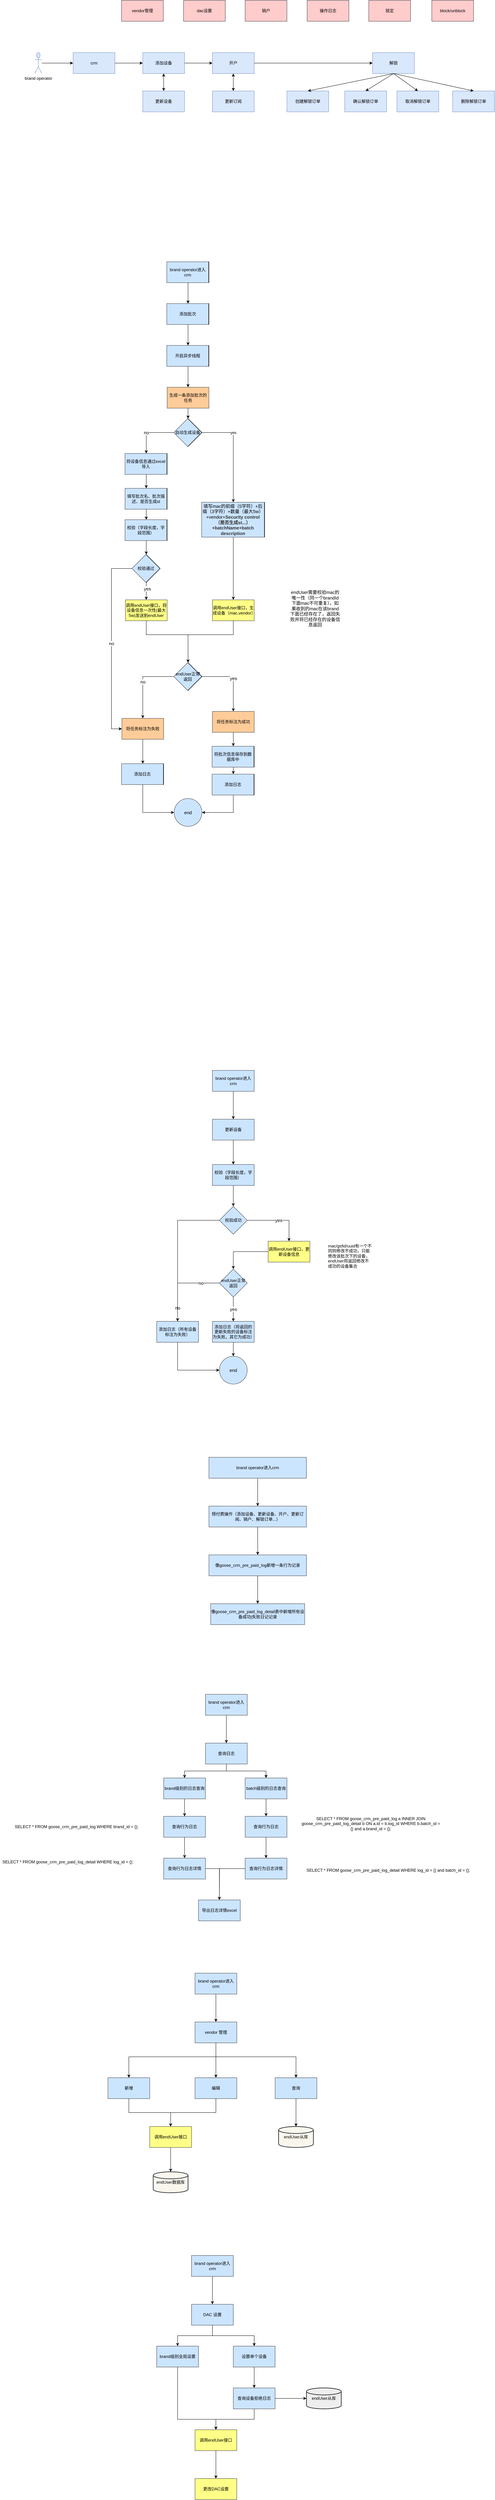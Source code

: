 <mxfile version="20.4.0" type="github">
  <diagram id="p1AXJYc_SpONw6VFGxzo" name="第 1 页">
    <mxGraphModel dx="2249" dy="1931" grid="1" gridSize="10" guides="1" tooltips="1" connect="1" arrows="1" fold="1" page="1" pageScale="1" pageWidth="827" pageHeight="1169" math="0" shadow="0">
      <root>
        <mxCell id="0" />
        <mxCell id="1" parent="0" />
        <mxCell id="GB9RlgLRgatuVVAukmtW-3" value="" style="edgeStyle=orthogonalEdgeStyle;rounded=0;orthogonalLoop=1;jettySize=auto;html=1;" parent="1" source="GB9RlgLRgatuVVAukmtW-1" target="GB9RlgLRgatuVVAukmtW-2" edge="1">
          <mxGeometry relative="1" as="geometry" />
        </mxCell>
        <mxCell id="GB9RlgLRgatuVVAukmtW-1" value="生成一条添加批次的任务" style="rounded=0;whiteSpace=wrap;html=1;fillColor=#ffcc99;strokeColor=#36393d;" parent="1" vertex="1">
          <mxGeometry x="190" y="10" width="120" height="60" as="geometry" />
        </mxCell>
        <mxCell id="GB9RlgLRgatuVVAukmtW-5" value="yes" style="edgeStyle=orthogonalEdgeStyle;rounded=0;orthogonalLoop=1;jettySize=auto;html=1;" parent="1" source="GB9RlgLRgatuVVAukmtW-2" target="GB9RlgLRgatuVVAukmtW-4" edge="1">
          <mxGeometry x="-0.379" relative="1" as="geometry">
            <Array as="points">
              <mxPoint x="380" y="140" />
            </Array>
            <mxPoint as="offset" />
          </mxGeometry>
        </mxCell>
        <mxCell id="GB9RlgLRgatuVVAukmtW-50" value="no" style="edgeStyle=orthogonalEdgeStyle;rounded=0;orthogonalLoop=1;jettySize=auto;html=1;fontSize=13;" parent="1" source="GB9RlgLRgatuVVAukmtW-2" target="GB9RlgLRgatuVVAukmtW-49" edge="1">
          <mxGeometry x="0.143" relative="1" as="geometry">
            <mxPoint as="offset" />
          </mxGeometry>
        </mxCell>
        <mxCell id="GB9RlgLRgatuVVAukmtW-2" value="自动生成设备" style="rhombus;whiteSpace=wrap;html=1;rounded=0;" parent="1" vertex="1">
          <mxGeometry x="210" y="100" width="80" height="80" as="geometry" />
        </mxCell>
        <mxCell id="ehhJM1RL-bTGxjUs8TGh-6" style="edgeStyle=orthogonalEdgeStyle;rounded=0;orthogonalLoop=1;jettySize=auto;html=1;" edge="1" parent="1" source="GB9RlgLRgatuVVAukmtW-4" target="GB9RlgLRgatuVVAukmtW-14">
          <mxGeometry relative="1" as="geometry" />
        </mxCell>
        <mxCell id="GB9RlgLRgatuVVAukmtW-4" value="&lt;font style=&quot;font-size: 13px;&quot;&gt;填写mac的前缀（5字符）+后缀（3字符）+数量（最大5w）+vendor+&lt;span style=&quot;color: rgb(51, 51, 51); font-family: &amp;quot;Arial Negreta&amp;quot;, &amp;quot;Arial Normal&amp;quot;, Arial, sans-serif; font-weight: 700; text-align: left;&quot;&gt;Security control（是否生成st...）+batchName+batch description&lt;/span&gt;&lt;/font&gt;" style="whiteSpace=wrap;html=1;rounded=0;" parent="1" vertex="1">
          <mxGeometry x="290" y="340" width="180" height="100" as="geometry" />
        </mxCell>
        <mxCell id="GB9RlgLRgatuVVAukmtW-21" value="" style="edgeStyle=orthogonalEdgeStyle;rounded=0;orthogonalLoop=1;jettySize=auto;html=1;fontSize=13;" parent="1" source="GB9RlgLRgatuVVAukmtW-14" target="GB9RlgLRgatuVVAukmtW-20" edge="1">
          <mxGeometry relative="1" as="geometry">
            <Array as="points">
              <mxPoint x="380" y="720" />
              <mxPoint x="250" y="720" />
            </Array>
          </mxGeometry>
        </mxCell>
        <mxCell id="GB9RlgLRgatuVVAukmtW-23" value="yes" style="edgeStyle=orthogonalEdgeStyle;rounded=0;orthogonalLoop=1;jettySize=auto;html=1;fontSize=13;entryX=0.5;entryY=0;entryDx=0;entryDy=0;" parent="1" source="GB9RlgLRgatuVVAukmtW-20" target="GB9RlgLRgatuVVAukmtW-39" edge="1">
          <mxGeometry relative="1" as="geometry">
            <mxPoint x="380" y="980" as="targetPoint" />
          </mxGeometry>
        </mxCell>
        <mxCell id="GB9RlgLRgatuVVAukmtW-31" value="no" style="edgeStyle=orthogonalEdgeStyle;rounded=0;orthogonalLoop=1;jettySize=auto;html=1;fontSize=13;entryX=0.5;entryY=0;entryDx=0;entryDy=0;" parent="1" source="GB9RlgLRgatuVVAukmtW-20" target="GB9RlgLRgatuVVAukmtW-33" edge="1">
          <mxGeometry relative="1" as="geometry">
            <mxPoint x="180" y="850" as="targetPoint" />
          </mxGeometry>
        </mxCell>
        <mxCell id="GB9RlgLRgatuVVAukmtW-20" value="endUser正常返回" style="rhombus;whiteSpace=wrap;html=1;rounded=0;" parent="1" vertex="1">
          <mxGeometry x="210" y="800" width="80" height="80" as="geometry" />
        </mxCell>
        <mxCell id="GB9RlgLRgatuVVAukmtW-24" value="end" style="ellipse;whiteSpace=wrap;html=1;aspect=fixed;fontSize=13;fillColor=#cce5ff;strokeColor=#36393d;" parent="1" vertex="1">
          <mxGeometry x="210" y="1190" width="80" height="80" as="geometry" />
        </mxCell>
        <mxCell id="ehhJM1RL-bTGxjUs8TGh-2" value="" style="edgeStyle=orthogonalEdgeStyle;rounded=0;orthogonalLoop=1;jettySize=auto;html=1;" edge="1" parent="1" source="GB9RlgLRgatuVVAukmtW-33" target="ehhJM1RL-bTGxjUs8TGh-1">
          <mxGeometry relative="1" as="geometry" />
        </mxCell>
        <mxCell id="GB9RlgLRgatuVVAukmtW-33" value="将任务标注为失败" style="whiteSpace=wrap;html=1;rounded=0;fillColor=#ffcc99;strokeColor=#36393d;" parent="1" vertex="1">
          <mxGeometry x="60" y="960" width="120" height="60" as="geometry" />
        </mxCell>
        <mxCell id="GB9RlgLRgatuVVAukmtW-59" value="" style="edgeStyle=orthogonalEdgeStyle;rounded=0;orthogonalLoop=1;jettySize=auto;html=1;fontSize=13;" parent="1" source="GB9RlgLRgatuVVAukmtW-35" target="GB9RlgLRgatuVVAukmtW-58" edge="1">
          <mxGeometry relative="1" as="geometry" />
        </mxCell>
        <mxCell id="GB9RlgLRgatuVVAukmtW-35" value="添加批次" style="rounded=0;whiteSpace=wrap;html=1;" parent="1" vertex="1">
          <mxGeometry x="190" y="-230" width="120" height="60" as="geometry" />
        </mxCell>
        <mxCell id="GB9RlgLRgatuVVAukmtW-38" value="" style="edgeStyle=orthogonalEdgeStyle;rounded=0;orthogonalLoop=1;jettySize=auto;html=1;fontSize=13;" parent="1" source="GB9RlgLRgatuVVAukmtW-37" target="GB9RlgLRgatuVVAukmtW-35" edge="1">
          <mxGeometry relative="1" as="geometry" />
        </mxCell>
        <mxCell id="GB9RlgLRgatuVVAukmtW-37" value="brand operator进入crm" style="rounded=0;whiteSpace=wrap;html=1;" parent="1" vertex="1">
          <mxGeometry x="190" y="-350" width="120" height="60" as="geometry" />
        </mxCell>
        <mxCell id="GB9RlgLRgatuVVAukmtW-128" value="" style="edgeStyle=orthogonalEdgeStyle;rounded=0;orthogonalLoop=1;jettySize=auto;html=1;fontSize=13;" parent="1" source="GB9RlgLRgatuVVAukmtW-39" target="GB9RlgLRgatuVVAukmtW-127" edge="1">
          <mxGeometry relative="1" as="geometry" />
        </mxCell>
        <mxCell id="GB9RlgLRgatuVVAukmtW-39" value="将任务标注为成功" style="whiteSpace=wrap;html=1;rounded=0;fillColor=#ffcc99;strokeColor=#36393d;" parent="1" vertex="1">
          <mxGeometry x="320" y="940" width="120" height="60" as="geometry" />
        </mxCell>
        <mxCell id="GB9RlgLRgatuVVAukmtW-46" value="endUser需要校验mac的唯一性（同一个brandId下面mac不可重复），如果收到的mac在该brand下面已经存在了，返回失败并将已经存在的设备信息返回" style="text;html=1;strokeColor=none;fillColor=none;align=center;verticalAlign=middle;whiteSpace=wrap;rounded=0;fontSize=13;" parent="1" vertex="1">
          <mxGeometry x="540" y="580" width="150" height="130" as="geometry" />
        </mxCell>
        <mxCell id="GB9RlgLRgatuVVAukmtW-77" value="" style="edgeStyle=orthogonalEdgeStyle;rounded=0;orthogonalLoop=1;jettySize=auto;html=1;fontSize=13;" parent="1" source="GB9RlgLRgatuVVAukmtW-49" target="GB9RlgLRgatuVVAukmtW-76" edge="1">
          <mxGeometry relative="1" as="geometry" />
        </mxCell>
        <mxCell id="GB9RlgLRgatuVVAukmtW-49" value="将设备信息通过excel导入" style="whiteSpace=wrap;html=1;rounded=0;" parent="1" vertex="1">
          <mxGeometry x="70" y="200" width="120" height="60" as="geometry" />
        </mxCell>
        <mxCell id="GB9RlgLRgatuVVAukmtW-54" value="" style="edgeStyle=orthogonalEdgeStyle;rounded=0;orthogonalLoop=1;jettySize=auto;html=1;fontSize=13;" parent="1" source="GB9RlgLRgatuVVAukmtW-51" target="GB9RlgLRgatuVVAukmtW-53" edge="1">
          <mxGeometry relative="1" as="geometry" />
        </mxCell>
        <mxCell id="GB9RlgLRgatuVVAukmtW-51" value="校验（字段长度，字段范围）" style="whiteSpace=wrap;html=1;rounded=0;" parent="1" vertex="1">
          <mxGeometry x="70" y="390" width="120" height="60" as="geometry" />
        </mxCell>
        <mxCell id="GB9RlgLRgatuVVAukmtW-56" value="no" style="edgeStyle=orthogonalEdgeStyle;rounded=0;orthogonalLoop=1;jettySize=auto;html=1;fontSize=13;entryX=0;entryY=0.5;entryDx=0;entryDy=0;" parent="1" source="GB9RlgLRgatuVVAukmtW-53" target="GB9RlgLRgatuVVAukmtW-33" edge="1">
          <mxGeometry relative="1" as="geometry">
            <mxPoint x="340" y="1620" as="targetPoint" />
            <Array as="points">
              <mxPoint x="30" y="530" />
              <mxPoint x="30" y="990" />
            </Array>
          </mxGeometry>
        </mxCell>
        <mxCell id="GB9RlgLRgatuVVAukmtW-125" style="edgeStyle=orthogonalEdgeStyle;rounded=0;orthogonalLoop=1;jettySize=auto;html=1;entryX=0.5;entryY=0;entryDx=0;entryDy=0;fontSize=13;" parent="1" source="GB9RlgLRgatuVVAukmtW-53" target="GB9RlgLRgatuVVAukmtW-79" edge="1">
          <mxGeometry relative="1" as="geometry" />
        </mxCell>
        <mxCell id="GB9RlgLRgatuVVAukmtW-126" value="yes" style="edgeLabel;html=1;align=center;verticalAlign=middle;resizable=0;points=[];fontSize=13;" parent="GB9RlgLRgatuVVAukmtW-125" vertex="1" connectable="0">
          <mxGeometry x="-0.306" y="3" relative="1" as="geometry">
            <mxPoint as="offset" />
          </mxGeometry>
        </mxCell>
        <mxCell id="GB9RlgLRgatuVVAukmtW-53" value="校验通过" style="rhombus;whiteSpace=wrap;html=1;rounded=0;" parent="1" vertex="1">
          <mxGeometry x="90" y="490" width="80" height="80" as="geometry" />
        </mxCell>
        <mxCell id="GB9RlgLRgatuVVAukmtW-60" value="" style="edgeStyle=orthogonalEdgeStyle;rounded=0;orthogonalLoop=1;jettySize=auto;html=1;fontSize=13;" parent="1" source="GB9RlgLRgatuVVAukmtW-58" target="GB9RlgLRgatuVVAukmtW-1" edge="1">
          <mxGeometry relative="1" as="geometry" />
        </mxCell>
        <mxCell id="GB9RlgLRgatuVVAukmtW-58" value="开启异步线程" style="rounded=0;whiteSpace=wrap;html=1;" parent="1" vertex="1">
          <mxGeometry x="190" y="-110" width="120" height="60" as="geometry" />
        </mxCell>
        <mxCell id="GB9RlgLRgatuVVAukmtW-78" value="" style="edgeStyle=orthogonalEdgeStyle;rounded=0;orthogonalLoop=1;jettySize=auto;html=1;fontSize=13;" parent="1" source="GB9RlgLRgatuVVAukmtW-76" target="GB9RlgLRgatuVVAukmtW-51" edge="1">
          <mxGeometry relative="1" as="geometry" />
        </mxCell>
        <mxCell id="GB9RlgLRgatuVVAukmtW-76" value="填写批次名、批次描述、是否生成st" style="whiteSpace=wrap;html=1;rounded=0;" parent="1" vertex="1">
          <mxGeometry x="70" y="300" width="120" height="60" as="geometry" />
        </mxCell>
        <mxCell id="GB9RlgLRgatuVVAukmtW-82" style="edgeStyle=orthogonalEdgeStyle;rounded=0;orthogonalLoop=1;jettySize=auto;html=1;entryX=0.5;entryY=0;entryDx=0;entryDy=0;fontSize=13;" parent="1" source="GB9RlgLRgatuVVAukmtW-79" target="GB9RlgLRgatuVVAukmtW-20" edge="1">
          <mxGeometry relative="1" as="geometry">
            <Array as="points">
              <mxPoint x="130" y="720" />
              <mxPoint x="250" y="720" />
            </Array>
          </mxGeometry>
        </mxCell>
        <mxCell id="GB9RlgLRgatuVVAukmtW-79" value="调用endUser接口，将设备信息一次性(最大5w)发送到endUser" style="whiteSpace=wrap;html=1;rounded=0;fillColor=#ffff88;strokeColor=#36393d;" parent="1" vertex="1">
          <mxGeometry x="70" y="620" width="120" height="60" as="geometry" />
        </mxCell>
        <mxCell id="GB9RlgLRgatuVVAukmtW-99" value="" style="edgeStyle=orthogonalEdgeStyle;rounded=0;orthogonalLoop=1;jettySize=auto;html=1;fontSize=13;entryX=0.5;entryY=0;entryDx=0;entryDy=0;" parent="1" source="GB9RlgLRgatuVVAukmtW-84" target="GB9RlgLRgatuVVAukmtW-89" edge="1">
          <mxGeometry relative="1" as="geometry">
            <mxPoint x="380" y="2090" as="targetPoint" />
          </mxGeometry>
        </mxCell>
        <mxCell id="GB9RlgLRgatuVVAukmtW-84" value="更新设备" style="rounded=0;whiteSpace=wrap;html=1;fillColor=#cce5ff;strokeColor=#36393d;" parent="1" vertex="1">
          <mxGeometry x="320" y="2110" width="120" height="60" as="geometry" />
        </mxCell>
        <mxCell id="GB9RlgLRgatuVVAukmtW-85" value="" style="edgeStyle=orthogonalEdgeStyle;rounded=0;orthogonalLoop=1;jettySize=auto;html=1;fontSize=13;" parent="1" source="GB9RlgLRgatuVVAukmtW-86" target="GB9RlgLRgatuVVAukmtW-84" edge="1">
          <mxGeometry relative="1" as="geometry" />
        </mxCell>
        <mxCell id="GB9RlgLRgatuVVAukmtW-86" value="brand operator进入crm" style="rounded=0;whiteSpace=wrap;html=1;fillColor=#cce5ff;strokeColor=#36393d;" parent="1" vertex="1">
          <mxGeometry x="320" y="1970" width="120" height="60" as="geometry" />
        </mxCell>
        <mxCell id="GB9RlgLRgatuVVAukmtW-92" value="" style="edgeStyle=orthogonalEdgeStyle;rounded=0;orthogonalLoop=1;jettySize=auto;html=1;fontSize=13;" parent="1" source="GB9RlgLRgatuVVAukmtW-89" target="GB9RlgLRgatuVVAukmtW-91" edge="1">
          <mxGeometry relative="1" as="geometry" />
        </mxCell>
        <mxCell id="GB9RlgLRgatuVVAukmtW-89" value="校验（字段长度，字段范围）" style="whiteSpace=wrap;html=1;rounded=0;fillColor=#cce5ff;strokeColor=#36393d;" parent="1" vertex="1">
          <mxGeometry x="320" y="2240" width="120" height="60" as="geometry" />
        </mxCell>
        <mxCell id="GB9RlgLRgatuVVAukmtW-94" value="yes" style="edgeStyle=orthogonalEdgeStyle;rounded=0;orthogonalLoop=1;jettySize=auto;html=1;fontSize=13;" parent="1" source="GB9RlgLRgatuVVAukmtW-91" target="GB9RlgLRgatuVVAukmtW-93" edge="1">
          <mxGeometry relative="1" as="geometry" />
        </mxCell>
        <mxCell id="GB9RlgLRgatuVVAukmtW-120" style="edgeStyle=orthogonalEdgeStyle;rounded=0;orthogonalLoop=1;jettySize=auto;html=1;entryX=0.5;entryY=0;entryDx=0;entryDy=0;fontSize=13;" parent="1" source="GB9RlgLRgatuVVAukmtW-91" target="GB9RlgLRgatuVVAukmtW-116" edge="1">
          <mxGeometry relative="1" as="geometry" />
        </mxCell>
        <mxCell id="GB9RlgLRgatuVVAukmtW-121" value="no" style="edgeLabel;html=1;align=center;verticalAlign=middle;resizable=0;points=[];fontSize=13;" parent="GB9RlgLRgatuVVAukmtW-120" vertex="1" connectable="0">
          <mxGeometry x="0.08" y="-1" relative="1" as="geometry">
            <mxPoint x="1" y="149" as="offset" />
          </mxGeometry>
        </mxCell>
        <mxCell id="GB9RlgLRgatuVVAukmtW-91" value="校验成功" style="rhombus;whiteSpace=wrap;html=1;rounded=0;fillColor=#cce5ff;strokeColor=#36393d;" parent="1" vertex="1">
          <mxGeometry x="340" y="2360" width="80" height="80" as="geometry" />
        </mxCell>
        <mxCell id="ehhJM1RL-bTGxjUs8TGh-8" style="edgeStyle=orthogonalEdgeStyle;rounded=0;orthogonalLoop=1;jettySize=auto;html=1;entryX=0.5;entryY=0;entryDx=0;entryDy=0;" edge="1" parent="1" source="GB9RlgLRgatuVVAukmtW-93" target="GB9RlgLRgatuVVAukmtW-103">
          <mxGeometry relative="1" as="geometry" />
        </mxCell>
        <mxCell id="GB9RlgLRgatuVVAukmtW-93" value="调用endUser接口，更新设备信息" style="whiteSpace=wrap;html=1;rounded=0;fillColor=#ffff88;strokeColor=#36393d;" parent="1" vertex="1">
          <mxGeometry x="480" y="2460" width="120" height="60" as="geometry" />
        </mxCell>
        <mxCell id="GB9RlgLRgatuVVAukmtW-101" value="yes" style="edgeStyle=orthogonalEdgeStyle;rounded=0;orthogonalLoop=1;jettySize=auto;html=1;fontSize=13;entryX=0.5;entryY=0;entryDx=0;entryDy=0;" parent="1" source="GB9RlgLRgatuVVAukmtW-103" target="GB9RlgLRgatuVVAukmtW-113" edge="1">
          <mxGeometry relative="1" as="geometry">
            <mxPoint x="380" y="2750" as="targetPoint" />
          </mxGeometry>
        </mxCell>
        <mxCell id="GB9RlgLRgatuVVAukmtW-102" value="no" style="edgeStyle=orthogonalEdgeStyle;rounded=0;orthogonalLoop=1;jettySize=auto;html=1;fontSize=13;entryX=0.5;entryY=0;entryDx=0;entryDy=0;" parent="1" source="GB9RlgLRgatuVVAukmtW-103" target="GB9RlgLRgatuVVAukmtW-116" edge="1">
          <mxGeometry x="-0.538" relative="1" as="geometry">
            <mxPoint x="240" y="2640" as="targetPoint" />
            <mxPoint as="offset" />
            <Array as="points">
              <mxPoint x="220" y="2580" />
            </Array>
          </mxGeometry>
        </mxCell>
        <mxCell id="GB9RlgLRgatuVVAukmtW-103" value="endUser正常返回" style="rhombus;whiteSpace=wrap;html=1;rounded=0;fillColor=#cce5ff;strokeColor=#36393d;" parent="1" vertex="1">
          <mxGeometry x="340" y="2540" width="80" height="80" as="geometry" />
        </mxCell>
        <mxCell id="GB9RlgLRgatuVVAukmtW-104" value="end" style="ellipse;whiteSpace=wrap;html=1;aspect=fixed;fontSize=13;fillColor=#cce5ff;strokeColor=#36393d;" parent="1" vertex="1">
          <mxGeometry x="340" y="2790" width="80" height="80" as="geometry" />
        </mxCell>
        <mxCell id="GB9RlgLRgatuVVAukmtW-115" value="" style="edgeStyle=orthogonalEdgeStyle;rounded=0;orthogonalLoop=1;jettySize=auto;html=1;fontSize=13;" parent="1" source="GB9RlgLRgatuVVAukmtW-113" target="GB9RlgLRgatuVVAukmtW-104" edge="1">
          <mxGeometry relative="1" as="geometry" />
        </mxCell>
        <mxCell id="GB9RlgLRgatuVVAukmtW-113" value="添加日志（将返回的更新失败的设备标注为失败，其它为成功）" style="whiteSpace=wrap;html=1;rounded=0;fillColor=#cce5ff;strokeColor=#36393d;" parent="1" vertex="1">
          <mxGeometry x="320" y="2690" width="120" height="60" as="geometry" />
        </mxCell>
        <mxCell id="GB9RlgLRgatuVVAukmtW-117" style="edgeStyle=orthogonalEdgeStyle;rounded=0;orthogonalLoop=1;jettySize=auto;html=1;entryX=0;entryY=0.5;entryDx=0;entryDy=0;fontSize=13;" parent="1" source="GB9RlgLRgatuVVAukmtW-116" target="GB9RlgLRgatuVVAukmtW-104" edge="1">
          <mxGeometry relative="1" as="geometry">
            <Array as="points">
              <mxPoint x="220" y="2830" />
            </Array>
          </mxGeometry>
        </mxCell>
        <mxCell id="GB9RlgLRgatuVVAukmtW-116" value="添加日志（所有设备标注为失败）" style="whiteSpace=wrap;html=1;rounded=0;fillColor=#cce5ff;strokeColor=#36393d;" parent="1" vertex="1">
          <mxGeometry x="160" y="2690" width="120" height="60" as="geometry" />
        </mxCell>
        <mxCell id="GB9RlgLRgatuVVAukmtW-124" value="" style="edgeStyle=orthogonalEdgeStyle;rounded=0;orthogonalLoop=1;jettySize=auto;html=1;fontSize=13;" parent="1" source="GB9RlgLRgatuVVAukmtW-122" target="GB9RlgLRgatuVVAukmtW-24" edge="1">
          <mxGeometry relative="1" as="geometry">
            <Array as="points">
              <mxPoint x="380" y="1230" />
            </Array>
          </mxGeometry>
        </mxCell>
        <mxCell id="GB9RlgLRgatuVVAukmtW-122" value="添加日志" style="whiteSpace=wrap;html=1;rounded=0;" parent="1" vertex="1">
          <mxGeometry x="320" y="1120" width="120" height="60" as="geometry" />
        </mxCell>
        <mxCell id="GB9RlgLRgatuVVAukmtW-129" value="" style="edgeStyle=orthogonalEdgeStyle;rounded=0;orthogonalLoop=1;jettySize=auto;html=1;fontSize=13;" parent="1" source="GB9RlgLRgatuVVAukmtW-127" target="GB9RlgLRgatuVVAukmtW-122" edge="1">
          <mxGeometry relative="1" as="geometry" />
        </mxCell>
        <mxCell id="GB9RlgLRgatuVVAukmtW-127" value="将批次信息保存到数据库中" style="whiteSpace=wrap;html=1;rounded=0;" parent="1" vertex="1">
          <mxGeometry x="320" y="1040" width="120" height="60" as="geometry" />
        </mxCell>
        <mxCell id="ehhJM1RL-bTGxjUs8TGh-3" style="edgeStyle=orthogonalEdgeStyle;rounded=0;orthogonalLoop=1;jettySize=auto;html=1;entryX=0;entryY=0.5;entryDx=0;entryDy=0;" edge="1" parent="1" source="ehhJM1RL-bTGxjUs8TGh-1" target="GB9RlgLRgatuVVAukmtW-24">
          <mxGeometry relative="1" as="geometry">
            <Array as="points">
              <mxPoint x="120" y="1230" />
            </Array>
          </mxGeometry>
        </mxCell>
        <mxCell id="ehhJM1RL-bTGxjUs8TGh-1" value="添加日志" style="whiteSpace=wrap;html=1;rounded=0;" vertex="1" parent="1">
          <mxGeometry x="60" y="1090" width="120" height="60" as="geometry" />
        </mxCell>
        <mxCell id="GB9RlgLRgatuVVAukmtW-14" value="调用endUser接口，生成设备（mac,vendor）" style="whiteSpace=wrap;html=1;rounded=0;fillColor=#ffff88;strokeColor=#36393d;" parent="1" vertex="1">
          <mxGeometry x="320" y="620" width="120" height="60" as="geometry" />
        </mxCell>
        <mxCell id="ehhJM1RL-bTGxjUs8TGh-10" value="mac/gsfid/uuid有一个不同则修改不成功，只能修改该批次下的设备，endUser将返回修改不成功的设备集合" style="text;whiteSpace=wrap;html=1;" vertex="1" parent="1">
          <mxGeometry x="650" y="2460" width="130" height="40" as="geometry" />
        </mxCell>
        <mxCell id="ehhJM1RL-bTGxjUs8TGh-13" value="" style="edgeStyle=orthogonalEdgeStyle;rounded=0;orthogonalLoop=1;jettySize=auto;html=1;" edge="1" parent="1" source="ehhJM1RL-bTGxjUs8TGh-11" target="ehhJM1RL-bTGxjUs8TGh-12">
          <mxGeometry relative="1" as="geometry" />
        </mxCell>
        <mxCell id="ehhJM1RL-bTGxjUs8TGh-11" value="brand operator进入crm" style="rounded=0;whiteSpace=wrap;html=1;fillColor=#cce5ff;strokeColor=#36393d;" vertex="1" parent="1">
          <mxGeometry x="310" y="3080" width="280" height="60" as="geometry" />
        </mxCell>
        <mxCell id="ehhJM1RL-bTGxjUs8TGh-24" value="" style="edgeStyle=orthogonalEdgeStyle;rounded=0;orthogonalLoop=1;jettySize=auto;html=1;" edge="1" parent="1" source="ehhJM1RL-bTGxjUs8TGh-12" target="ehhJM1RL-bTGxjUs8TGh-23">
          <mxGeometry relative="1" as="geometry" />
        </mxCell>
        <mxCell id="ehhJM1RL-bTGxjUs8TGh-12" value="预付费操作（添加设备、更新设备、开户、更新订阅、销户、解锁订单...）" style="whiteSpace=wrap;html=1;rounded=0;fillColor=#cce5ff;strokeColor=#36393d;" vertex="1" parent="1">
          <mxGeometry x="310" y="3220" width="280" height="60" as="geometry" />
        </mxCell>
        <mxCell id="ehhJM1RL-bTGxjUs8TGh-26" value="" style="edgeStyle=orthogonalEdgeStyle;rounded=0;orthogonalLoop=1;jettySize=auto;html=1;" edge="1" parent="1" source="ehhJM1RL-bTGxjUs8TGh-23" target="ehhJM1RL-bTGxjUs8TGh-25">
          <mxGeometry relative="1" as="geometry" />
        </mxCell>
        <mxCell id="ehhJM1RL-bTGxjUs8TGh-23" value="像goose_crm_pre_paid_log新增一条行为记录" style="whiteSpace=wrap;html=1;rounded=0;fillColor=#cce5ff;strokeColor=#36393d;" vertex="1" parent="1">
          <mxGeometry x="310" y="3360" width="280" height="60" as="geometry" />
        </mxCell>
        <mxCell id="ehhJM1RL-bTGxjUs8TGh-25" value="像goose_crm_pre_paid_log_detail表中新增所有设备成功|失败日记记录" style="whiteSpace=wrap;html=1;rounded=0;fillColor=#cce5ff;strokeColor=#36393d;" vertex="1" parent="1">
          <mxGeometry x="315" y="3500" width="270" height="60" as="geometry" />
        </mxCell>
        <mxCell id="ehhJM1RL-bTGxjUs8TGh-29" value="" style="edgeStyle=orthogonalEdgeStyle;rounded=0;orthogonalLoop=1;jettySize=auto;html=1;" edge="1" parent="1" source="ehhJM1RL-bTGxjUs8TGh-27" target="ehhJM1RL-bTGxjUs8TGh-28">
          <mxGeometry relative="1" as="geometry" />
        </mxCell>
        <mxCell id="ehhJM1RL-bTGxjUs8TGh-27" value="brand operator进入crm" style="rounded=0;whiteSpace=wrap;html=1;" vertex="1" parent="1">
          <mxGeometry x="300" y="3760" width="120" height="60" as="geometry" />
        </mxCell>
        <mxCell id="ehhJM1RL-bTGxjUs8TGh-37" style="edgeStyle=orthogonalEdgeStyle;rounded=0;orthogonalLoop=1;jettySize=auto;html=1;entryX=0.5;entryY=0;entryDx=0;entryDy=0;" edge="1" parent="1" source="ehhJM1RL-bTGxjUs8TGh-28" target="ehhJM1RL-bTGxjUs8TGh-31">
          <mxGeometry relative="1" as="geometry">
            <mxPoint x="230" y="3990" as="targetPoint" />
          </mxGeometry>
        </mxCell>
        <mxCell id="ehhJM1RL-bTGxjUs8TGh-38" style="edgeStyle=orthogonalEdgeStyle;rounded=0;orthogonalLoop=1;jettySize=auto;html=1;entryX=0.5;entryY=0;entryDx=0;entryDy=0;" edge="1" parent="1" source="ehhJM1RL-bTGxjUs8TGh-28" target="ehhJM1RL-bTGxjUs8TGh-32">
          <mxGeometry relative="1" as="geometry" />
        </mxCell>
        <mxCell id="ehhJM1RL-bTGxjUs8TGh-28" value="查询日志" style="whiteSpace=wrap;html=1;rounded=0;" vertex="1" parent="1">
          <mxGeometry x="300" y="3900" width="120" height="60" as="geometry" />
        </mxCell>
        <mxCell id="ehhJM1RL-bTGxjUs8TGh-39" value="" style="edgeStyle=orthogonalEdgeStyle;rounded=0;orthogonalLoop=1;jettySize=auto;html=1;" edge="1" parent="1" source="ehhJM1RL-bTGxjUs8TGh-31" target="ehhJM1RL-bTGxjUs8TGh-33">
          <mxGeometry relative="1" as="geometry" />
        </mxCell>
        <mxCell id="ehhJM1RL-bTGxjUs8TGh-31" value="brand级别的日志查询" style="whiteSpace=wrap;html=1;rounded=0;" vertex="1" parent="1">
          <mxGeometry x="180" y="4000" width="120" height="60" as="geometry" />
        </mxCell>
        <mxCell id="ehhJM1RL-bTGxjUs8TGh-40" value="" style="edgeStyle=orthogonalEdgeStyle;rounded=0;orthogonalLoop=1;jettySize=auto;html=1;" edge="1" parent="1" source="ehhJM1RL-bTGxjUs8TGh-32" target="ehhJM1RL-bTGxjUs8TGh-34">
          <mxGeometry relative="1" as="geometry" />
        </mxCell>
        <mxCell id="ehhJM1RL-bTGxjUs8TGh-32" value="batch级别的日志查询" style="whiteSpace=wrap;html=1;rounded=0;" vertex="1" parent="1">
          <mxGeometry x="414" y="4000" width="120" height="60" as="geometry" />
        </mxCell>
        <mxCell id="ehhJM1RL-bTGxjUs8TGh-42" value="" style="edgeStyle=orthogonalEdgeStyle;rounded=0;orthogonalLoop=1;jettySize=auto;html=1;" edge="1" parent="1" source="ehhJM1RL-bTGxjUs8TGh-33" target="ehhJM1RL-bTGxjUs8TGh-35">
          <mxGeometry relative="1" as="geometry" />
        </mxCell>
        <mxCell id="ehhJM1RL-bTGxjUs8TGh-33" value="查询行为日志" style="whiteSpace=wrap;html=1;rounded=0;fillColor=#cce5ff;strokeColor=#36393d;" vertex="1" parent="1">
          <mxGeometry x="180" y="4110" width="120" height="60" as="geometry" />
        </mxCell>
        <mxCell id="ehhJM1RL-bTGxjUs8TGh-41" value="" style="edgeStyle=orthogonalEdgeStyle;rounded=0;orthogonalLoop=1;jettySize=auto;html=1;" edge="1" parent="1" source="ehhJM1RL-bTGxjUs8TGh-34" target="ehhJM1RL-bTGxjUs8TGh-36">
          <mxGeometry relative="1" as="geometry" />
        </mxCell>
        <mxCell id="ehhJM1RL-bTGxjUs8TGh-34" value="查询行为日志" style="whiteSpace=wrap;html=1;rounded=0;" vertex="1" parent="1">
          <mxGeometry x="414" y="4110" width="120" height="60" as="geometry" />
        </mxCell>
        <mxCell id="ehhJM1RL-bTGxjUs8TGh-45" style="edgeStyle=orthogonalEdgeStyle;rounded=0;orthogonalLoop=1;jettySize=auto;html=1;" edge="1" parent="1" source="ehhJM1RL-bTGxjUs8TGh-35">
          <mxGeometry relative="1" as="geometry">
            <mxPoint x="340" y="4350" as="targetPoint" />
          </mxGeometry>
        </mxCell>
        <mxCell id="ehhJM1RL-bTGxjUs8TGh-35" value="查询行为日志详情" style="whiteSpace=wrap;html=1;rounded=0;" vertex="1" parent="1">
          <mxGeometry x="180" y="4230" width="120" height="60" as="geometry" />
        </mxCell>
        <mxCell id="ehhJM1RL-bTGxjUs8TGh-44" style="edgeStyle=orthogonalEdgeStyle;rounded=0;orthogonalLoop=1;jettySize=auto;html=1;entryX=0.5;entryY=0;entryDx=0;entryDy=0;" edge="1" parent="1" source="ehhJM1RL-bTGxjUs8TGh-36" target="ehhJM1RL-bTGxjUs8TGh-43">
          <mxGeometry relative="1" as="geometry" />
        </mxCell>
        <mxCell id="ehhJM1RL-bTGxjUs8TGh-36" value="查询行为日志详情" style="whiteSpace=wrap;html=1;rounded=0;fillColor=#cce5ff;strokeColor=#36393d;" vertex="1" parent="1">
          <mxGeometry x="414" y="4230" width="120" height="60" as="geometry" />
        </mxCell>
        <mxCell id="ehhJM1RL-bTGxjUs8TGh-43" value="导出日志详情excel" style="whiteSpace=wrap;html=1;rounded=0;fillColor=#cce5ff;strokeColor=#36393d;" vertex="1" parent="1">
          <mxGeometry x="280" y="4350" width="120" height="60" as="geometry" />
        </mxCell>
        <mxCell id="ehhJM1RL-bTGxjUs8TGh-46" value="SELECT * FROM goose_crm_pre_paid_log WHERE brand_id = {};" style="text;html=1;strokeColor=none;fillColor=none;align=center;verticalAlign=middle;whiteSpace=wrap;rounded=0;" vertex="1" parent="1">
          <mxGeometry x="-260" y="4125" width="380" height="30" as="geometry" />
        </mxCell>
        <mxCell id="ehhJM1RL-bTGxjUs8TGh-47" value="&lt;div&gt;SELECT * FROM goose_crm_pre_paid_log a INNER JOIN goose_crm_pre_paid_log_detail b ON a.id = b.log_id WHERE b.batch_id = {} and a.brand_id = {};&lt;/div&gt;&lt;div&gt;&lt;br&gt;&lt;/div&gt;" style="text;html=1;strokeColor=none;fillColor=none;align=center;verticalAlign=middle;whiteSpace=wrap;rounded=0;" vertex="1" parent="1">
          <mxGeometry x="570" y="4105" width="410" height="65" as="geometry" />
        </mxCell>
        <mxCell id="ehhJM1RL-bTGxjUs8TGh-48" value="&lt;div&gt;SELECT * FROM goose_crm_pre_paid_log_detail WHERE log_id = {};&lt;/div&gt;&lt;div&gt;&lt;br&gt;&lt;/div&gt;" style="text;html=1;strokeColor=none;fillColor=none;align=center;verticalAlign=middle;whiteSpace=wrap;rounded=0;" vertex="1" parent="1">
          <mxGeometry x="-290" y="4220" width="390" height="55" as="geometry" />
        </mxCell>
        <mxCell id="ehhJM1RL-bTGxjUs8TGh-49" value="SELECT * FROM goose_crm_pre_paid_log_detail WHERE log_id = {} and batch_id = {};" style="text;html=1;strokeColor=none;fillColor=none;align=center;verticalAlign=middle;whiteSpace=wrap;rounded=0;" vertex="1" parent="1">
          <mxGeometry x="550" y="4250" width="550" height="30" as="geometry" />
        </mxCell>
        <mxCell id="ehhJM1RL-bTGxjUs8TGh-52" value="" style="edgeStyle=orthogonalEdgeStyle;rounded=0;orthogonalLoop=1;jettySize=auto;html=1;" edge="1" parent="1" source="ehhJM1RL-bTGxjUs8TGh-50" target="ehhJM1RL-bTGxjUs8TGh-51">
          <mxGeometry relative="1" as="geometry" />
        </mxCell>
        <mxCell id="ehhJM1RL-bTGxjUs8TGh-50" value="brand operator进入crm" style="rounded=0;whiteSpace=wrap;html=1;fillColor=#cce5ff;strokeColor=#36393d;" vertex="1" parent="1">
          <mxGeometry x="270" y="4560" width="120" height="60" as="geometry" />
        </mxCell>
        <mxCell id="ehhJM1RL-bTGxjUs8TGh-56" value="" style="edgeStyle=orthogonalEdgeStyle;rounded=0;orthogonalLoop=1;jettySize=auto;html=1;" edge="1" parent="1" source="ehhJM1RL-bTGxjUs8TGh-51" target="ehhJM1RL-bTGxjUs8TGh-54">
          <mxGeometry relative="1" as="geometry" />
        </mxCell>
        <mxCell id="ehhJM1RL-bTGxjUs8TGh-57" style="edgeStyle=orthogonalEdgeStyle;rounded=0;orthogonalLoop=1;jettySize=auto;html=1;entryX=0.5;entryY=0;entryDx=0;entryDy=0;" edge="1" parent="1" source="ehhJM1RL-bTGxjUs8TGh-51" target="ehhJM1RL-bTGxjUs8TGh-53">
          <mxGeometry relative="1" as="geometry">
            <Array as="points">
              <mxPoint x="330" y="4800" />
              <mxPoint x="80" y="4800" />
            </Array>
          </mxGeometry>
        </mxCell>
        <mxCell id="ehhJM1RL-bTGxjUs8TGh-58" style="edgeStyle=orthogonalEdgeStyle;rounded=0;orthogonalLoop=1;jettySize=auto;html=1;" edge="1" parent="1" source="ehhJM1RL-bTGxjUs8TGh-51" target="ehhJM1RL-bTGxjUs8TGh-55">
          <mxGeometry relative="1" as="geometry">
            <Array as="points">
              <mxPoint x="330" y="4800" />
              <mxPoint x="560" y="4800" />
            </Array>
          </mxGeometry>
        </mxCell>
        <mxCell id="ehhJM1RL-bTGxjUs8TGh-51" value="vendor 管理" style="whiteSpace=wrap;html=1;rounded=0;fillColor=#cce5ff;strokeColor=#36393d;" vertex="1" parent="1">
          <mxGeometry x="270" y="4700" width="120" height="60" as="geometry" />
        </mxCell>
        <mxCell id="ehhJM1RL-bTGxjUs8TGh-60" style="edgeStyle=orthogonalEdgeStyle;rounded=0;orthogonalLoop=1;jettySize=auto;html=1;entryX=0.5;entryY=0;entryDx=0;entryDy=0;" edge="1" parent="1" source="ehhJM1RL-bTGxjUs8TGh-53" target="ehhJM1RL-bTGxjUs8TGh-59">
          <mxGeometry relative="1" as="geometry" />
        </mxCell>
        <mxCell id="ehhJM1RL-bTGxjUs8TGh-53" value="新增" style="whiteSpace=wrap;html=1;rounded=0;fillColor=#cce5ff;strokeColor=#36393d;" vertex="1" parent="1">
          <mxGeometry x="20" y="4860" width="120" height="60" as="geometry" />
        </mxCell>
        <mxCell id="ehhJM1RL-bTGxjUs8TGh-61" style="edgeStyle=orthogonalEdgeStyle;rounded=0;orthogonalLoop=1;jettySize=auto;html=1;" edge="1" parent="1" source="ehhJM1RL-bTGxjUs8TGh-54">
          <mxGeometry relative="1" as="geometry">
            <mxPoint x="200" y="5000" as="targetPoint" />
            <Array as="points">
              <mxPoint x="330" y="4960" />
              <mxPoint x="200" y="4960" />
            </Array>
          </mxGeometry>
        </mxCell>
        <mxCell id="ehhJM1RL-bTGxjUs8TGh-54" value="编辑" style="whiteSpace=wrap;html=1;rounded=0;fillColor=#cce5ff;strokeColor=#36393d;" vertex="1" parent="1">
          <mxGeometry x="270" y="4860" width="120" height="60" as="geometry" />
        </mxCell>
        <mxCell id="ehhJM1RL-bTGxjUs8TGh-65" value="" style="edgeStyle=orthogonalEdgeStyle;rounded=0;orthogonalLoop=1;jettySize=auto;html=1;" edge="1" parent="1" source="ehhJM1RL-bTGxjUs8TGh-55" target="ehhJM1RL-bTGxjUs8TGh-64">
          <mxGeometry relative="1" as="geometry" />
        </mxCell>
        <mxCell id="ehhJM1RL-bTGxjUs8TGh-55" value="查询" style="whiteSpace=wrap;html=1;rounded=0;fillColor=#cce5ff;strokeColor=#36393d;" vertex="1" parent="1">
          <mxGeometry x="500" y="4860" width="120" height="60" as="geometry" />
        </mxCell>
        <mxCell id="ehhJM1RL-bTGxjUs8TGh-63" value="" style="edgeStyle=orthogonalEdgeStyle;rounded=0;orthogonalLoop=1;jettySize=auto;html=1;" edge="1" parent="1" source="ehhJM1RL-bTGxjUs8TGh-59" target="ehhJM1RL-bTGxjUs8TGh-62">
          <mxGeometry relative="1" as="geometry" />
        </mxCell>
        <mxCell id="ehhJM1RL-bTGxjUs8TGh-59" value="调用endUser接口" style="whiteSpace=wrap;html=1;rounded=0;fillColor=#ffff88;strokeColor=#36393d;" vertex="1" parent="1">
          <mxGeometry x="140" y="5000" width="120" height="60" as="geometry" />
        </mxCell>
        <mxCell id="ehhJM1RL-bTGxjUs8TGh-62" value="endUser数据库" style="strokeWidth=2;html=1;shape=mxgraph.flowchart.database;whiteSpace=wrap;fillColor=#f9f7ed;strokeColor=#36393d;" vertex="1" parent="1">
          <mxGeometry x="150" y="5130" width="100" height="60" as="geometry" />
        </mxCell>
        <mxCell id="ehhJM1RL-bTGxjUs8TGh-64" value="endUser从库" style="strokeWidth=2;html=1;shape=mxgraph.flowchart.database;whiteSpace=wrap;fillColor=#f9f7ed;strokeColor=#36393d;" vertex="1" parent="1">
          <mxGeometry x="510" y="5000" width="100" height="60" as="geometry" />
        </mxCell>
        <mxCell id="ehhJM1RL-bTGxjUs8TGh-68" value="" style="edgeStyle=orthogonalEdgeStyle;rounded=0;orthogonalLoop=1;jettySize=auto;html=1;" edge="1" parent="1" source="ehhJM1RL-bTGxjUs8TGh-66" target="ehhJM1RL-bTGxjUs8TGh-67">
          <mxGeometry relative="1" as="geometry" />
        </mxCell>
        <mxCell id="ehhJM1RL-bTGxjUs8TGh-66" value="brand operator进入crm" style="rounded=0;whiteSpace=wrap;html=1;" vertex="1" parent="1">
          <mxGeometry x="260" y="5370" width="120" height="60" as="geometry" />
        </mxCell>
        <mxCell id="ehhJM1RL-bTGxjUs8TGh-84" style="edgeStyle=orthogonalEdgeStyle;rounded=0;orthogonalLoop=1;jettySize=auto;html=1;entryX=0.5;entryY=0;entryDx=0;entryDy=0;" edge="1" parent="1" source="ehhJM1RL-bTGxjUs8TGh-67" target="ehhJM1RL-bTGxjUs8TGh-69">
          <mxGeometry relative="1" as="geometry" />
        </mxCell>
        <mxCell id="ehhJM1RL-bTGxjUs8TGh-86" style="edgeStyle=orthogonalEdgeStyle;rounded=0;orthogonalLoop=1;jettySize=auto;html=1;entryX=0.5;entryY=0;entryDx=0;entryDy=0;" edge="1" parent="1" source="ehhJM1RL-bTGxjUs8TGh-67" target="ehhJM1RL-bTGxjUs8TGh-70">
          <mxGeometry relative="1" as="geometry" />
        </mxCell>
        <mxCell id="ehhJM1RL-bTGxjUs8TGh-67" value="DAC 设置" style="whiteSpace=wrap;html=1;rounded=0;fillColor=#cce5ff;strokeColor=#36393d;" vertex="1" parent="1">
          <mxGeometry x="260" y="5510" width="120" height="60" as="geometry" />
        </mxCell>
        <mxCell id="ehhJM1RL-bTGxjUs8TGh-74" value="" style="edgeStyle=orthogonalEdgeStyle;rounded=0;orthogonalLoop=1;jettySize=auto;html=1;" edge="1" parent="1" source="ehhJM1RL-bTGxjUs8TGh-69" target="ehhJM1RL-bTGxjUs8TGh-72">
          <mxGeometry relative="1" as="geometry">
            <Array as="points">
              <mxPoint x="220" y="5840" />
              <mxPoint x="330" y="5840" />
            </Array>
          </mxGeometry>
        </mxCell>
        <mxCell id="ehhJM1RL-bTGxjUs8TGh-69" value="brand级别全局设置" style="whiteSpace=wrap;html=1;rounded=0;fillColor=#cce5ff;strokeColor=#36393d;" vertex="1" parent="1">
          <mxGeometry x="160" y="5630" width="120" height="60" as="geometry" />
        </mxCell>
        <mxCell id="ehhJM1RL-bTGxjUs8TGh-78" value="" style="edgeStyle=orthogonalEdgeStyle;rounded=0;orthogonalLoop=1;jettySize=auto;html=1;" edge="1" parent="1" source="ehhJM1RL-bTGxjUs8TGh-70" target="ehhJM1RL-bTGxjUs8TGh-77">
          <mxGeometry relative="1" as="geometry" />
        </mxCell>
        <mxCell id="ehhJM1RL-bTGxjUs8TGh-70" value="设置单个设备" style="whiteSpace=wrap;html=1;rounded=0;fillColor=#cce5ff;strokeColor=#36393d;" vertex="1" parent="1">
          <mxGeometry x="380" y="5630" width="120" height="60" as="geometry" />
        </mxCell>
        <mxCell id="ehhJM1RL-bTGxjUs8TGh-83" value="" style="edgeStyle=orthogonalEdgeStyle;rounded=0;orthogonalLoop=1;jettySize=auto;html=1;" edge="1" parent="1" source="ehhJM1RL-bTGxjUs8TGh-72" target="ehhJM1RL-bTGxjUs8TGh-82">
          <mxGeometry relative="1" as="geometry" />
        </mxCell>
        <mxCell id="ehhJM1RL-bTGxjUs8TGh-72" value="调用endUser接口" style="whiteSpace=wrap;html=1;rounded=0;fillColor=#ffff88;strokeColor=#36393d;" vertex="1" parent="1">
          <mxGeometry x="270" y="5870" width="120" height="60" as="geometry" />
        </mxCell>
        <mxCell id="ehhJM1RL-bTGxjUs8TGh-75" value="endUser从库" style="strokeWidth=2;html=1;shape=mxgraph.flowchart.database;whiteSpace=wrap;fillColor=#eeeeee;strokeColor=#36393d;" vertex="1" parent="1">
          <mxGeometry x="590" y="5750" width="100" height="60" as="geometry" />
        </mxCell>
        <mxCell id="ehhJM1RL-bTGxjUs8TGh-79" value="" style="edgeStyle=orthogonalEdgeStyle;rounded=0;orthogonalLoop=1;jettySize=auto;html=1;" edge="1" parent="1" source="ehhJM1RL-bTGxjUs8TGh-77" target="ehhJM1RL-bTGxjUs8TGh-75">
          <mxGeometry relative="1" as="geometry" />
        </mxCell>
        <mxCell id="ehhJM1RL-bTGxjUs8TGh-81" style="edgeStyle=orthogonalEdgeStyle;rounded=0;orthogonalLoop=1;jettySize=auto;html=1;" edge="1" parent="1" source="ehhJM1RL-bTGxjUs8TGh-77" target="ehhJM1RL-bTGxjUs8TGh-72">
          <mxGeometry relative="1" as="geometry">
            <Array as="points">
              <mxPoint x="440" y="5840" />
              <mxPoint x="330" y="5840" />
            </Array>
          </mxGeometry>
        </mxCell>
        <mxCell id="ehhJM1RL-bTGxjUs8TGh-77" value="查询设备拒绝日志" style="whiteSpace=wrap;html=1;rounded=0;fillColor=#cce5ff;strokeColor=#36393d;" vertex="1" parent="1">
          <mxGeometry x="380" y="5750" width="120" height="60" as="geometry" />
        </mxCell>
        <mxCell id="ehhJM1RL-bTGxjUs8TGh-82" value="更改DAC设置" style="whiteSpace=wrap;html=1;rounded=0;fillColor=#ffff88;strokeColor=#36393d;" vertex="1" parent="1">
          <mxGeometry x="270" y="6010" width="120" height="60" as="geometry" />
        </mxCell>
        <mxCell id="ehhJM1RL-bTGxjUs8TGh-91" value="" style="edgeStyle=orthogonalEdgeStyle;rounded=0;orthogonalLoop=1;jettySize=auto;html=1;" edge="1" parent="1" source="ehhJM1RL-bTGxjUs8TGh-87" target="ehhJM1RL-bTGxjUs8TGh-90">
          <mxGeometry relative="1" as="geometry" />
        </mxCell>
        <mxCell id="ehhJM1RL-bTGxjUs8TGh-87" value="crm" style="rounded=0;whiteSpace=wrap;html=1;fillColor=#dae8fc;strokeColor=#6c8ebf;" vertex="1" parent="1">
          <mxGeometry x="-80" y="-950" width="120" height="60" as="geometry" />
        </mxCell>
        <mxCell id="ehhJM1RL-bTGxjUs8TGh-89" value="" style="edgeStyle=orthogonalEdgeStyle;rounded=0;orthogonalLoop=1;jettySize=auto;html=1;" edge="1" parent="1" source="ehhJM1RL-bTGxjUs8TGh-88" target="ehhJM1RL-bTGxjUs8TGh-87">
          <mxGeometry relative="1" as="geometry" />
        </mxCell>
        <mxCell id="ehhJM1RL-bTGxjUs8TGh-88" value="&lt;span style=&quot;&quot;&gt;brand operator&lt;/span&gt;" style="shape=umlActor;verticalLabelPosition=bottom;verticalAlign=top;html=1;outlineConnect=0;fillColor=#dae8fc;strokeColor=#6c8ebf;" vertex="1" parent="1">
          <mxGeometry x="-190" y="-950" width="20" height="60" as="geometry" />
        </mxCell>
        <mxCell id="ehhJM1RL-bTGxjUs8TGh-94" value="" style="edgeStyle=orthogonalEdgeStyle;rounded=0;orthogonalLoop=1;jettySize=auto;html=1;" edge="1" parent="1" source="ehhJM1RL-bTGxjUs8TGh-90" target="ehhJM1RL-bTGxjUs8TGh-93">
          <mxGeometry relative="1" as="geometry" />
        </mxCell>
        <mxCell id="ehhJM1RL-bTGxjUs8TGh-90" value="添加设备" style="whiteSpace=wrap;html=1;rounded=0;fillColor=#dae8fc;strokeColor=#6c8ebf;" vertex="1" parent="1">
          <mxGeometry x="120" y="-950" width="120" height="60" as="geometry" />
        </mxCell>
        <mxCell id="ehhJM1RL-bTGxjUs8TGh-92" value="更新设备" style="whiteSpace=wrap;html=1;rounded=0;fillColor=#dae8fc;strokeColor=#6c8ebf;" vertex="1" parent="1">
          <mxGeometry x="120" y="-840" width="120" height="60" as="geometry" />
        </mxCell>
        <mxCell id="ehhJM1RL-bTGxjUs8TGh-97" value="" style="edgeStyle=orthogonalEdgeStyle;rounded=0;orthogonalLoop=1;jettySize=auto;html=1;" edge="1" parent="1" source="ehhJM1RL-bTGxjUs8TGh-93" target="ehhJM1RL-bTGxjUs8TGh-96">
          <mxGeometry relative="1" as="geometry" />
        </mxCell>
        <mxCell id="ehhJM1RL-bTGxjUs8TGh-93" value="开户" style="whiteSpace=wrap;html=1;rounded=0;fillColor=#dae8fc;strokeColor=#6c8ebf;" vertex="1" parent="1">
          <mxGeometry x="320" y="-950" width="120" height="60" as="geometry" />
        </mxCell>
        <mxCell id="ehhJM1RL-bTGxjUs8TGh-95" value="更新订阅" style="whiteSpace=wrap;html=1;rounded=0;fillColor=#dae8fc;strokeColor=#6c8ebf;" vertex="1" parent="1">
          <mxGeometry x="320" y="-840" width="120" height="60" as="geometry" />
        </mxCell>
        <mxCell id="ehhJM1RL-bTGxjUs8TGh-96" value="解锁" style="whiteSpace=wrap;html=1;rounded=0;fillColor=#dae8fc;strokeColor=#6c8ebf;" vertex="1" parent="1">
          <mxGeometry x="780" y="-950" width="120" height="60" as="geometry" />
        </mxCell>
        <mxCell id="ehhJM1RL-bTGxjUs8TGh-98" value="vendor管理" style="whiteSpace=wrap;html=1;rounded=0;fillColor=#ffcccc;strokeColor=#36393d;" vertex="1" parent="1">
          <mxGeometry x="59" y="-1100" width="120" height="60" as="geometry" />
        </mxCell>
        <mxCell id="ehhJM1RL-bTGxjUs8TGh-99" value="dac设置" style="whiteSpace=wrap;html=1;rounded=0;fillColor=#ffcccc;strokeColor=#36393d;" vertex="1" parent="1">
          <mxGeometry x="237" y="-1100" width="120" height="60" as="geometry" />
        </mxCell>
        <mxCell id="ehhJM1RL-bTGxjUs8TGh-100" value="操作日志" style="whiteSpace=wrap;html=1;rounded=0;fillColor=#ffcccc;strokeColor=#36393d;" vertex="1" parent="1">
          <mxGeometry x="592" y="-1100" width="120" height="60" as="geometry" />
        </mxCell>
        <mxCell id="ehhJM1RL-bTGxjUs8TGh-103" value="" style="endArrow=classic;startArrow=classic;html=1;rounded=0;exitX=0.5;exitY=0;exitDx=0;exitDy=0;entryX=0.5;entryY=1;entryDx=0;entryDy=0;" edge="1" parent="1" source="ehhJM1RL-bTGxjUs8TGh-92" target="ehhJM1RL-bTGxjUs8TGh-90">
          <mxGeometry width="50" height="50" relative="1" as="geometry">
            <mxPoint x="150" y="-840" as="sourcePoint" />
            <mxPoint x="200" y="-890" as="targetPoint" />
          </mxGeometry>
        </mxCell>
        <mxCell id="ehhJM1RL-bTGxjUs8TGh-104" value="" style="endArrow=classic;startArrow=classic;html=1;rounded=0;exitX=0.5;exitY=0;exitDx=0;exitDy=0;entryX=0.5;entryY=1;entryDx=0;entryDy=0;" edge="1" parent="1" source="ehhJM1RL-bTGxjUs8TGh-95" target="ehhJM1RL-bTGxjUs8TGh-93">
          <mxGeometry width="50" height="50" relative="1" as="geometry">
            <mxPoint x="190" y="-830" as="sourcePoint" />
            <mxPoint x="190" y="-880" as="targetPoint" />
            <Array as="points" />
          </mxGeometry>
        </mxCell>
        <mxCell id="ehhJM1RL-bTGxjUs8TGh-105" value="确认解锁订单" style="whiteSpace=wrap;html=1;rounded=0;fillColor=#dae8fc;strokeColor=#6c8ebf;" vertex="1" parent="1">
          <mxGeometry x="700" y="-840" width="120" height="60" as="geometry" />
        </mxCell>
        <mxCell id="ehhJM1RL-bTGxjUs8TGh-106" value="取消解锁订单" style="whiteSpace=wrap;html=1;rounded=0;fillColor=#dae8fc;strokeColor=#6c8ebf;" vertex="1" parent="1">
          <mxGeometry x="850" y="-840" width="120" height="60" as="geometry" />
        </mxCell>
        <mxCell id="ehhJM1RL-bTGxjUs8TGh-107" value="删除解锁订单" style="whiteSpace=wrap;html=1;rounded=0;fillColor=#dae8fc;strokeColor=#6c8ebf;" vertex="1" parent="1">
          <mxGeometry x="1010" y="-840" width="120" height="60" as="geometry" />
        </mxCell>
        <mxCell id="ehhJM1RL-bTGxjUs8TGh-108" value="创建解锁订单" style="whiteSpace=wrap;html=1;rounded=0;fillColor=#dae8fc;strokeColor=#6c8ebf;" vertex="1" parent="1">
          <mxGeometry x="534" y="-840" width="120" height="60" as="geometry" />
        </mxCell>
        <mxCell id="ehhJM1RL-bTGxjUs8TGh-109" value="销户" style="whiteSpace=wrap;html=1;rounded=0;fillColor=#ffcccc;strokeColor=#36393d;" vertex="1" parent="1">
          <mxGeometry x="414" y="-1100" width="120" height="60" as="geometry" />
        </mxCell>
        <mxCell id="ehhJM1RL-bTGxjUs8TGh-115" value="锁定" style="whiteSpace=wrap;html=1;rounded=0;fillColor=#ffcccc;strokeColor=#36393d;" vertex="1" parent="1">
          <mxGeometry x="769" y="-1100" width="120" height="60" as="geometry" />
        </mxCell>
        <mxCell id="ehhJM1RL-bTGxjUs8TGh-116" value="" style="endArrow=classic;html=1;rounded=0;exitX=0.5;exitY=1;exitDx=0;exitDy=0;entryX=0.5;entryY=0;entryDx=0;entryDy=0;" edge="1" parent="1" source="ehhJM1RL-bTGxjUs8TGh-96" target="ehhJM1RL-bTGxjUs8TGh-108">
          <mxGeometry width="50" height="50" relative="1" as="geometry">
            <mxPoint x="670" y="-840" as="sourcePoint" />
            <mxPoint x="720" y="-890" as="targetPoint" />
          </mxGeometry>
        </mxCell>
        <mxCell id="ehhJM1RL-bTGxjUs8TGh-117" value="" style="endArrow=classic;html=1;rounded=0;exitX=0.5;exitY=1;exitDx=0;exitDy=0;entryX=0.5;entryY=0;entryDx=0;entryDy=0;" edge="1" parent="1" source="ehhJM1RL-bTGxjUs8TGh-96" target="ehhJM1RL-bTGxjUs8TGh-105">
          <mxGeometry width="50" height="50" relative="1" as="geometry">
            <mxPoint x="850" y="-880" as="sourcePoint" />
            <mxPoint x="604" y="-830" as="targetPoint" />
          </mxGeometry>
        </mxCell>
        <mxCell id="ehhJM1RL-bTGxjUs8TGh-118" value="" style="endArrow=classic;html=1;rounded=0;entryX=0.5;entryY=0;entryDx=0;entryDy=0;" edge="1" parent="1" target="ehhJM1RL-bTGxjUs8TGh-106">
          <mxGeometry width="50" height="50" relative="1" as="geometry">
            <mxPoint x="840" y="-890" as="sourcePoint" />
            <mxPoint x="614" y="-820" as="targetPoint" />
          </mxGeometry>
        </mxCell>
        <mxCell id="ehhJM1RL-bTGxjUs8TGh-119" value="" style="endArrow=classic;html=1;rounded=0;entryX=0.5;entryY=0;entryDx=0;entryDy=0;" edge="1" parent="1" target="ehhJM1RL-bTGxjUs8TGh-107">
          <mxGeometry width="50" height="50" relative="1" as="geometry">
            <mxPoint x="840" y="-890" as="sourcePoint" />
            <mxPoint x="624" y="-810" as="targetPoint" />
          </mxGeometry>
        </mxCell>
        <mxCell id="ehhJM1RL-bTGxjUs8TGh-120" value="brand operator进入crm" style="rounded=0;whiteSpace=wrap;html=1;fillColor=#cce5ff;strokeColor=#36393d;" vertex="1" parent="1">
          <mxGeometry x="189" y="-350" width="120" height="60" as="geometry" />
        </mxCell>
        <mxCell id="ehhJM1RL-bTGxjUs8TGh-121" value="添加批次" style="rounded=0;whiteSpace=wrap;html=1;fillColor=#cce5ff;strokeColor=#36393d;" vertex="1" parent="1">
          <mxGeometry x="189" y="-230" width="120" height="60" as="geometry" />
        </mxCell>
        <mxCell id="ehhJM1RL-bTGxjUs8TGh-122" value="开启异步线程" style="rounded=0;whiteSpace=wrap;html=1;fillColor=#cce5ff;strokeColor=#36393d;" vertex="1" parent="1">
          <mxGeometry x="189" y="-110" width="120" height="60" as="geometry" />
        </mxCell>
        <mxCell id="ehhJM1RL-bTGxjUs8TGh-123" value="自动生成设备" style="rhombus;whiteSpace=wrap;html=1;rounded=0;fillColor=#cce5ff;strokeColor=#36393d;" vertex="1" parent="1">
          <mxGeometry x="209" y="100" width="80" height="80" as="geometry" />
        </mxCell>
        <mxCell id="ehhJM1RL-bTGxjUs8TGh-124" value="将设备信息通过excel导入" style="whiteSpace=wrap;html=1;rounded=0;fillColor=#cce5ff;strokeColor=#36393d;" vertex="1" parent="1">
          <mxGeometry x="69" y="200" width="120" height="60" as="geometry" />
        </mxCell>
        <mxCell id="ehhJM1RL-bTGxjUs8TGh-125" value="填写批次名、批次描述、是否生成st" style="whiteSpace=wrap;html=1;rounded=0;fillColor=#cce5ff;strokeColor=#36393d;" vertex="1" parent="1">
          <mxGeometry x="69" y="300" width="120" height="60" as="geometry" />
        </mxCell>
        <mxCell id="ehhJM1RL-bTGxjUs8TGh-126" value="校验（字段长度，字段范围）" style="whiteSpace=wrap;html=1;rounded=0;fillColor=#cce5ff;strokeColor=#36393d;" vertex="1" parent="1">
          <mxGeometry x="69" y="390" width="120" height="60" as="geometry" />
        </mxCell>
        <mxCell id="ehhJM1RL-bTGxjUs8TGh-127" value="&lt;font style=&quot;font-size: 13px;&quot;&gt;填写mac的前缀（5字符）+后缀（3字符）+数量（最大5w）+vendor+&lt;span style=&quot;color: rgb(51, 51, 51); font-family: &amp;quot;Arial Negreta&amp;quot;, &amp;quot;Arial Normal&amp;quot;, Arial, sans-serif; font-weight: 700; text-align: left;&quot;&gt;Security control（是否生成st...）+batchName+batch description&lt;/span&gt;&lt;/font&gt;" style="whiteSpace=wrap;html=1;rounded=0;fillColor=#cce5ff;strokeColor=#36393d;" vertex="1" parent="1">
          <mxGeometry x="289" y="340" width="180" height="100" as="geometry" />
        </mxCell>
        <mxCell id="ehhJM1RL-bTGxjUs8TGh-128" value="校验通过" style="rhombus;whiteSpace=wrap;html=1;rounded=0;fillColor=#cce5ff;strokeColor=#36393d;" vertex="1" parent="1">
          <mxGeometry x="89" y="490" width="80" height="80" as="geometry" />
        </mxCell>
        <mxCell id="ehhJM1RL-bTGxjUs8TGh-129" value="endUser正常返回" style="rhombus;whiteSpace=wrap;html=1;rounded=0;fillColor=#cce5ff;strokeColor=#36393d;" vertex="1" parent="1">
          <mxGeometry x="209" y="800" width="80" height="80" as="geometry" />
        </mxCell>
        <mxCell id="ehhJM1RL-bTGxjUs8TGh-130" value="将批次信息保存到数据库中" style="whiteSpace=wrap;html=1;rounded=0;fillColor=#cce5ff;strokeColor=#36393d;" vertex="1" parent="1">
          <mxGeometry x="319" y="1040" width="120" height="60" as="geometry" />
        </mxCell>
        <mxCell id="ehhJM1RL-bTGxjUs8TGh-131" value="添加日志" style="whiteSpace=wrap;html=1;rounded=0;fillColor=#cce5ff;strokeColor=#36393d;" vertex="1" parent="1">
          <mxGeometry x="59" y="1090" width="120" height="60" as="geometry" />
        </mxCell>
        <mxCell id="ehhJM1RL-bTGxjUs8TGh-132" value="添加日志" style="whiteSpace=wrap;html=1;rounded=0;fillColor=#cce5ff;strokeColor=#36393d;" vertex="1" parent="1">
          <mxGeometry x="319" y="1120" width="120" height="60" as="geometry" />
        </mxCell>
        <mxCell id="ehhJM1RL-bTGxjUs8TGh-135" value="brand operator进入crm" style="rounded=0;whiteSpace=wrap;html=1;fillColor=#cce5ff;strokeColor=#36393d;" vertex="1" parent="1">
          <mxGeometry x="260" y="5370" width="120" height="60" as="geometry" />
        </mxCell>
        <mxCell id="ehhJM1RL-bTGxjUs8TGh-136" value="brand operator进入crm" style="rounded=0;whiteSpace=wrap;html=1;" vertex="1" parent="1">
          <mxGeometry x="300" y="3760" width="120" height="60" as="geometry" />
        </mxCell>
        <mxCell id="ehhJM1RL-bTGxjUs8TGh-137" value="查询日志" style="whiteSpace=wrap;html=1;rounded=0;" vertex="1" parent="1">
          <mxGeometry x="300" y="3900" width="120" height="60" as="geometry" />
        </mxCell>
        <mxCell id="ehhJM1RL-bTGxjUs8TGh-138" value="brand级别的日志查询" style="whiteSpace=wrap;html=1;rounded=0;" vertex="1" parent="1">
          <mxGeometry x="180" y="4000" width="120" height="60" as="geometry" />
        </mxCell>
        <mxCell id="ehhJM1RL-bTGxjUs8TGh-139" value="batch级别的日志查询" style="whiteSpace=wrap;html=1;rounded=0;" vertex="1" parent="1">
          <mxGeometry x="414" y="4000" width="120" height="60" as="geometry" />
        </mxCell>
        <mxCell id="ehhJM1RL-bTGxjUs8TGh-140" value="查询行为日志" style="whiteSpace=wrap;html=1;rounded=0;" vertex="1" parent="1">
          <mxGeometry x="414" y="4110" width="120" height="60" as="geometry" />
        </mxCell>
        <mxCell id="ehhJM1RL-bTGxjUs8TGh-141" value="brand operator进入crm" style="rounded=0;whiteSpace=wrap;html=1;fillColor=#cce5ff;strokeColor=#36393d;" vertex="1" parent="1">
          <mxGeometry x="300" y="3760" width="120" height="60" as="geometry" />
        </mxCell>
        <mxCell id="ehhJM1RL-bTGxjUs8TGh-142" value="查询日志" style="whiteSpace=wrap;html=1;rounded=0;fillColor=#cce5ff;strokeColor=#36393d;" vertex="1" parent="1">
          <mxGeometry x="300" y="3900" width="120" height="60" as="geometry" />
        </mxCell>
        <mxCell id="ehhJM1RL-bTGxjUs8TGh-143" value="brand级别的日志查询" style="whiteSpace=wrap;html=1;rounded=0;fillColor=#cce5ff;strokeColor=#36393d;" vertex="1" parent="1">
          <mxGeometry x="180" y="4000" width="120" height="60" as="geometry" />
        </mxCell>
        <mxCell id="ehhJM1RL-bTGxjUs8TGh-144" value="batch级别的日志查询" style="whiteSpace=wrap;html=1;rounded=0;fillColor=#cce5ff;strokeColor=#36393d;" vertex="1" parent="1">
          <mxGeometry x="414" y="4000" width="120" height="60" as="geometry" />
        </mxCell>
        <mxCell id="ehhJM1RL-bTGxjUs8TGh-145" value="查询行为日志" style="whiteSpace=wrap;html=1;rounded=0;fillColor=#cce5ff;strokeColor=#36393d;" vertex="1" parent="1">
          <mxGeometry x="414" y="4110" width="120" height="60" as="geometry" />
        </mxCell>
        <mxCell id="ehhJM1RL-bTGxjUs8TGh-146" value="查询行为日志详情" style="whiteSpace=wrap;html=1;rounded=0;fillColor=#cce5ff;strokeColor=#36393d;" vertex="1" parent="1">
          <mxGeometry x="180" y="4230" width="120" height="60" as="geometry" />
        </mxCell>
        <mxCell id="ehhJM1RL-bTGxjUs8TGh-147" value="block/unblock" style="whiteSpace=wrap;html=1;rounded=0;fillColor=#ffcccc;strokeColor=#36393d;" vertex="1" parent="1">
          <mxGeometry x="950" y="-1100" width="120" height="60" as="geometry" />
        </mxCell>
      </root>
    </mxGraphModel>
  </diagram>
</mxfile>
